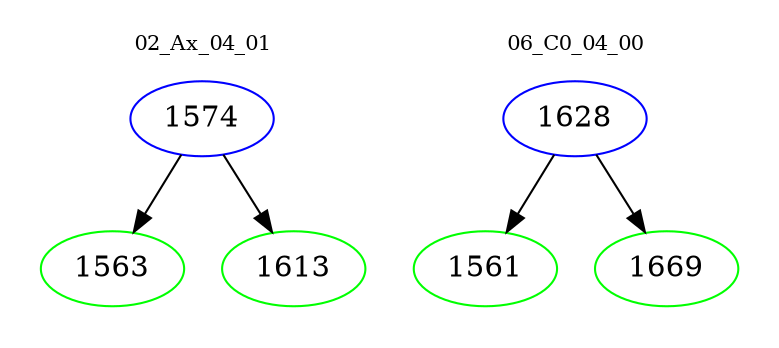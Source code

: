 digraph{
subgraph cluster_0 {
color = white
label = "02_Ax_04_01";
fontsize=10;
T0_1574 [label="1574", color="blue"]
T0_1574 -> T0_1563 [color="black"]
T0_1563 [label="1563", color="green"]
T0_1574 -> T0_1613 [color="black"]
T0_1613 [label="1613", color="green"]
}
subgraph cluster_1 {
color = white
label = "06_C0_04_00";
fontsize=10;
T1_1628 [label="1628", color="blue"]
T1_1628 -> T1_1561 [color="black"]
T1_1561 [label="1561", color="green"]
T1_1628 -> T1_1669 [color="black"]
T1_1669 [label="1669", color="green"]
}
}
